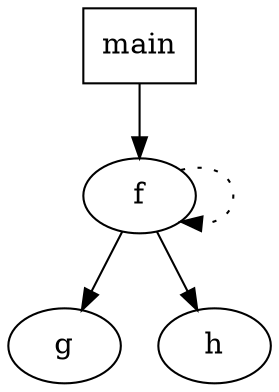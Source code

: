 digraph G{

        rankdir = TB;
        main [shape=box];
        main -> f -> g;
        f -> f [style=dotted] ;
        f -> h;
}
